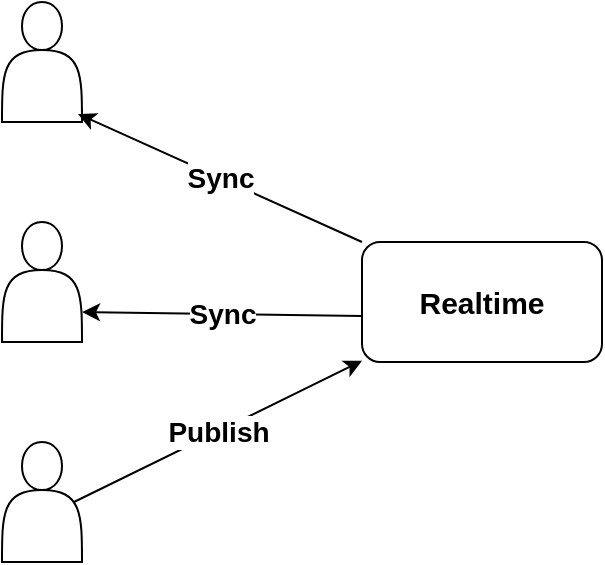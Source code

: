 <mxfile version="22.1.4" type="github">
  <diagram name="Page-1" id="9Fihat6Mqn10Vo5HEAff">
    <mxGraphModel dx="1224" dy="779" grid="1" gridSize="10" guides="1" tooltips="1" connect="1" arrows="1" fold="1" page="1" pageScale="1" pageWidth="827" pageHeight="1169" math="0" shadow="0">
      <root>
        <mxCell id="0" />
        <mxCell id="1" parent="0" />
        <mxCell id="WCNSOF2ba3ibkMp6wtGU-1" value="" style="shape=actor;whiteSpace=wrap;html=1;" vertex="1" parent="1">
          <mxGeometry x="280" y="200" width="40" height="60" as="geometry" />
        </mxCell>
        <mxCell id="WCNSOF2ba3ibkMp6wtGU-2" value="" style="shape=actor;whiteSpace=wrap;html=1;" vertex="1" parent="1">
          <mxGeometry x="280" y="310" width="40" height="60" as="geometry" />
        </mxCell>
        <mxCell id="WCNSOF2ba3ibkMp6wtGU-3" value="" style="shape=actor;whiteSpace=wrap;html=1;" vertex="1" parent="1">
          <mxGeometry x="280" y="420" width="40" height="60" as="geometry" />
        </mxCell>
        <mxCell id="WCNSOF2ba3ibkMp6wtGU-4" value="&lt;b&gt;&lt;font style=&quot;font-size: 15px;&quot;&gt;Realtime&lt;/font&gt;&lt;/b&gt;" style="rounded=1;whiteSpace=wrap;html=1;" vertex="1" parent="1">
          <mxGeometry x="460" y="320" width="120" height="60" as="geometry" />
        </mxCell>
        <mxCell id="WCNSOF2ba3ibkMp6wtGU-5" value="" style="endArrow=classic;html=1;rounded=0;exitX=0.9;exitY=0.5;exitDx=0;exitDy=0;exitPerimeter=0;" edge="1" parent="1" source="WCNSOF2ba3ibkMp6wtGU-3" target="WCNSOF2ba3ibkMp6wtGU-4">
          <mxGeometry relative="1" as="geometry">
            <mxPoint x="360" y="400" as="sourcePoint" />
            <mxPoint x="460" y="400" as="targetPoint" />
          </mxGeometry>
        </mxCell>
        <mxCell id="WCNSOF2ba3ibkMp6wtGU-6" value="&lt;font style=&quot;font-size: 14px;&quot;&gt;&lt;b&gt;Publish&lt;/b&gt;&lt;/font&gt;" style="edgeLabel;resizable=0;html=1;align=center;verticalAlign=middle;" connectable="0" vertex="1" parent="WCNSOF2ba3ibkMp6wtGU-5">
          <mxGeometry relative="1" as="geometry" />
        </mxCell>
        <mxCell id="WCNSOF2ba3ibkMp6wtGU-7" value="" style="endArrow=classic;html=1;rounded=0;entryX=1;entryY=0.75;entryDx=0;entryDy=0;exitX=0;exitY=0.617;exitDx=0;exitDy=0;exitPerimeter=0;" edge="1" parent="1" source="WCNSOF2ba3ibkMp6wtGU-4" target="WCNSOF2ba3ibkMp6wtGU-2">
          <mxGeometry relative="1" as="geometry">
            <mxPoint x="360" y="400" as="sourcePoint" />
            <mxPoint x="460" y="400" as="targetPoint" />
          </mxGeometry>
        </mxCell>
        <mxCell id="WCNSOF2ba3ibkMp6wtGU-8" value="&lt;b&gt;&lt;font style=&quot;font-size: 14px;&quot;&gt;Sync&lt;/font&gt;&lt;/b&gt;" style="edgeLabel;resizable=0;html=1;align=center;verticalAlign=middle;" connectable="0" vertex="1" parent="WCNSOF2ba3ibkMp6wtGU-7">
          <mxGeometry relative="1" as="geometry" />
        </mxCell>
        <mxCell id="WCNSOF2ba3ibkMp6wtGU-9" value="" style="endArrow=classic;html=1;rounded=0;entryX=0.95;entryY=0.933;entryDx=0;entryDy=0;entryPerimeter=0;exitX=0;exitY=0;exitDx=0;exitDy=0;" edge="1" parent="1" source="WCNSOF2ba3ibkMp6wtGU-4" target="WCNSOF2ba3ibkMp6wtGU-1">
          <mxGeometry relative="1" as="geometry">
            <mxPoint x="410" y="300" as="sourcePoint" />
            <mxPoint x="510" y="300" as="targetPoint" />
          </mxGeometry>
        </mxCell>
        <mxCell id="WCNSOF2ba3ibkMp6wtGU-10" value="&lt;font style=&quot;font-size: 14px;&quot;&gt;&lt;b&gt;Sync&lt;/b&gt;&lt;/font&gt;" style="edgeLabel;resizable=0;html=1;align=center;verticalAlign=middle;" connectable="0" vertex="1" parent="WCNSOF2ba3ibkMp6wtGU-9">
          <mxGeometry relative="1" as="geometry" />
        </mxCell>
      </root>
    </mxGraphModel>
  </diagram>
</mxfile>
